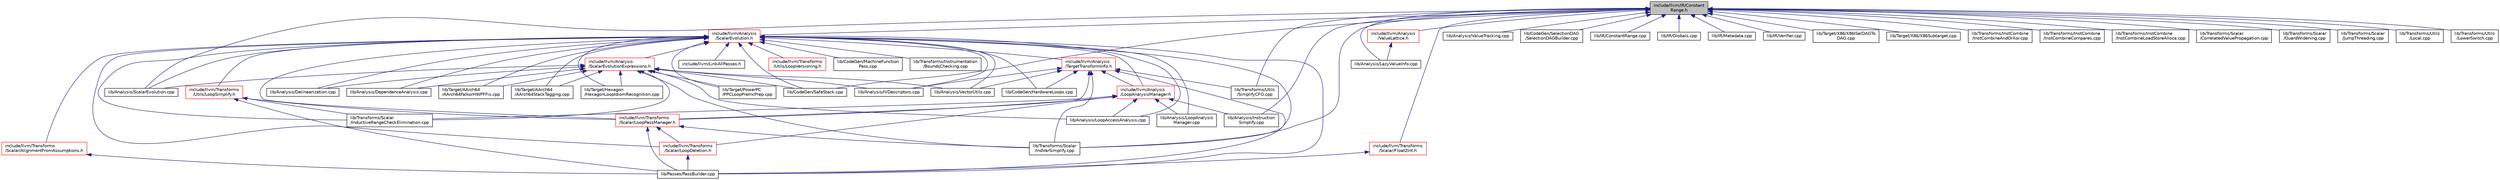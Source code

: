 digraph "include/llvm/IR/ConstantRange.h"
{
 // LATEX_PDF_SIZE
  bgcolor="transparent";
  edge [fontname="Helvetica",fontsize="10",labelfontname="Helvetica",labelfontsize="10"];
  node [fontname="Helvetica",fontsize="10",shape="box"];
  Node1 [label="include/llvm/IR/Constant\lRange.h",height=0.2,width=0.4,color="black", fillcolor="grey75", style="filled", fontcolor="black",tooltip=" "];
  Node1 -> Node2 [dir="back",color="midnightblue",fontsize="10",style="solid",fontname="Helvetica"];
  Node2 [label="include/llvm/Analysis\l/ScalarEvolution.h",height=0.2,width=0.4,color="red",URL="$ScalarEvolution_8h.html",tooltip=" "];
  Node2 -> Node3 [dir="back",color="midnightblue",fontsize="10",style="solid",fontname="Helvetica"];
  Node3 [label="include/llvm/Analysis\l/LoopAnalysisManager.h",height=0.2,width=0.4,color="red",URL="$LoopAnalysisManager_8h.html",tooltip="This header provides classes for managing per-loop analyses."];
  Node3 -> Node100 [dir="back",color="midnightblue",fontsize="10",style="solid",fontname="Helvetica"];
  Node100 [label="include/llvm/Transforms\l/Scalar/LoopDeletion.h",height=0.2,width=0.4,color="red",URL="$LoopDeletion_8h.html",tooltip=" "];
  Node100 -> Node6 [dir="back",color="midnightblue",fontsize="10",style="solid",fontname="Helvetica"];
  Node6 [label="lib/Passes/PassBuilder.cpp",height=0.2,width=0.4,color="black",URL="$PassBuilder_8cpp.html",tooltip="This file provides the implementation of the PassBuilder based on our static pass registry as well as..."];
  Node3 -> Node105 [dir="back",color="midnightblue",fontsize="10",style="solid",fontname="Helvetica"];
  Node105 [label="include/llvm/Transforms\l/Scalar/LoopPassManager.h",height=0.2,width=0.4,color="red",URL="$LoopPassManager_8h.html",tooltip="This header provides classes for managing a pipeline of passes over loops in LLVM IR."];
  Node105 -> Node100 [dir="back",color="midnightblue",fontsize="10",style="solid",fontname="Helvetica"];
  Node105 -> Node6 [dir="back",color="midnightblue",fontsize="10",style="solid",fontname="Helvetica"];
  Node105 -> Node99 [dir="back",color="midnightblue",fontsize="10",style="solid",fontname="Helvetica"];
  Node99 [label="lib/Transforms/Scalar\l/IndVarSimplify.cpp",height=0.2,width=0.4,color="black",URL="$IndVarSimplify_8cpp.html",tooltip=" "];
  Node3 -> Node58 [dir="back",color="midnightblue",fontsize="10",style="solid",fontname="Helvetica"];
  Node58 [label="lib/Analysis/Instruction\lSimplify.cpp",height=0.2,width=0.4,color="black",URL="$InstructionSimplify_8cpp.html",tooltip=" "];
  Node3 -> Node59 [dir="back",color="midnightblue",fontsize="10",style="solid",fontname="Helvetica"];
  Node59 [label="lib/Analysis/LoopAccessAnalysis.cpp",height=0.2,width=0.4,color="black",URL="$LoopAccessAnalysis_8cpp.html",tooltip=" "];
  Node3 -> Node134 [dir="back",color="midnightblue",fontsize="10",style="solid",fontname="Helvetica"];
  Node134 [label="lib/Analysis/LoopAnalysis\lManager.cpp",height=0.2,width=0.4,color="black",URL="$LoopAnalysisManager_8cpp.html",tooltip=" "];
  Node3 -> Node111 [dir="back",color="midnightblue",fontsize="10",style="solid",fontname="Helvetica"];
  Node111 [label="lib/Transforms/Scalar\l/InductiveRangeCheckElimination.cpp",height=0.2,width=0.4,color="black",URL="$InductiveRangeCheckElimination_8cpp.html",tooltip=" "];
  Node2 -> Node137 [dir="back",color="midnightblue",fontsize="10",style="solid",fontname="Helvetica"];
  Node137 [label="include/llvm/Analysis\l/ScalarEvolutionExpressions.h",height=0.2,width=0.4,color="red",URL="$ScalarEvolutionExpressions_8h.html",tooltip=" "];
  Node137 -> Node160 [dir="back",color="midnightblue",fontsize="10",style="solid",fontname="Helvetica"];
  Node160 [label="lib/Analysis/Delinearization.cpp",height=0.2,width=0.4,color="black",URL="$Delinearization_8cpp.html",tooltip=" "];
  Node137 -> Node161 [dir="back",color="midnightblue",fontsize="10",style="solid",fontname="Helvetica"];
  Node161 [label="lib/Analysis/DependenceAnalysis.cpp",height=0.2,width=0.4,color="black",URL="$DependenceAnalysis_8cpp.html",tooltip=" "];
  Node137 -> Node143 [dir="back",color="midnightblue",fontsize="10",style="solid",fontname="Helvetica"];
  Node143 [label="lib/Analysis/IVDescriptors.cpp",height=0.2,width=0.4,color="black",URL="$IVDescriptors_8cpp.html",tooltip=" "];
  Node137 -> Node59 [dir="back",color="midnightblue",fontsize="10",style="solid",fontname="Helvetica"];
  Node137 -> Node163 [dir="back",color="midnightblue",fontsize="10",style="solid",fontname="Helvetica"];
  Node163 [label="lib/Analysis/ScalarEvolution.cpp",height=0.2,width=0.4,color="black",URL="$ScalarEvolution_8cpp.html",tooltip=" "];
  Node137 -> Node60 [dir="back",color="midnightblue",fontsize="10",style="solid",fontname="Helvetica"];
  Node60 [label="lib/Analysis/VectorUtils.cpp",height=0.2,width=0.4,color="black",URL="$VectorUtils_8cpp.html",tooltip=" "];
  Node137 -> Node165 [dir="back",color="midnightblue",fontsize="10",style="solid",fontname="Helvetica"];
  Node165 [label="lib/CodeGen/SafeStack.cpp",height=0.2,width=0.4,color="black",URL="$SafeStack_8cpp.html",tooltip=" "];
  Node137 -> Node166 [dir="back",color="midnightblue",fontsize="10",style="solid",fontname="Helvetica"];
  Node166 [label="lib/Target/AArch64\l/AArch64FalkorHWPFFix.cpp",height=0.2,width=0.4,color="black",URL="$AArch64FalkorHWPFFix_8cpp.html",tooltip=" "];
  Node137 -> Node167 [dir="back",color="midnightblue",fontsize="10",style="solid",fontname="Helvetica"];
  Node167 [label="lib/Target/AArch64\l/AArch64StackTagging.cpp",height=0.2,width=0.4,color="black",URL="$AArch64StackTagging_8cpp.html",tooltip=" "];
  Node137 -> Node152 [dir="back",color="midnightblue",fontsize="10",style="solid",fontname="Helvetica"];
  Node152 [label="lib/Target/Hexagon\l/HexagonLoopIdiomRecognition.cpp",height=0.2,width=0.4,color="black",URL="$HexagonLoopIdiomRecognition_8cpp.html",tooltip=" "];
  Node137 -> Node153 [dir="back",color="midnightblue",fontsize="10",style="solid",fontname="Helvetica"];
  Node153 [label="lib/Target/PowerPC\l/PPCLoopPreIncPrep.cpp",height=0.2,width=0.4,color="black",URL="$PPCLoopPreIncPrep_8cpp.html",tooltip=" "];
  Node137 -> Node99 [dir="back",color="midnightblue",fontsize="10",style="solid",fontname="Helvetica"];
  Node137 -> Node111 [dir="back",color="midnightblue",fontsize="10",style="solid",fontname="Helvetica"];
  Node2 -> Node172 [dir="back",color="midnightblue",fontsize="10",style="solid",fontname="Helvetica"];
  Node172 [label="include/llvm/Analysis\l/TargetTransformInfo.h",height=0.2,width=0.4,color="red",URL="$TargetTransformInfo_8h.html",tooltip="This pass exposes codegen information to IR-level passes."];
  Node172 -> Node3 [dir="back",color="midnightblue",fontsize="10",style="solid",fontname="Helvetica"];
  Node172 -> Node105 [dir="back",color="midnightblue",fontsize="10",style="solid",fontname="Helvetica"];
  Node172 -> Node143 [dir="back",color="midnightblue",fontsize="10",style="solid",fontname="Helvetica"];
  Node172 -> Node60 [dir="back",color="midnightblue",fontsize="10",style="solid",fontname="Helvetica"];
  Node172 -> Node151 [dir="back",color="midnightblue",fontsize="10",style="solid",fontname="Helvetica"];
  Node151 [label="lib/CodeGen/HardwareLoops.cpp",height=0.2,width=0.4,color="black",URL="$HardwareLoops_8cpp.html",tooltip="Insert hardware loop intrinsics into loops which are deemed profitable by the target,..."];
  Node172 -> Node6 [dir="back",color="midnightblue",fontsize="10",style="solid",fontname="Helvetica"];
  Node172 -> Node99 [dir="back",color="midnightblue",fontsize="10",style="solid",fontname="Helvetica"];
  Node172 -> Node277 [dir="back",color="midnightblue",fontsize="10",style="solid",fontname="Helvetica"];
  Node277 [label="lib/Transforms/Utils\l/SimplifyCFG.cpp",height=0.2,width=0.4,color="black",URL="$SimplifyCFG_8cpp.html",tooltip=" "];
  Node2 -> Node141 [dir="back",color="midnightblue",fontsize="10",style="solid",fontname="Helvetica"];
  Node141 [label="include/llvm/LinkAllPasses.h",height=0.2,width=0.4,color="black",URL="$LinkAllPasses_8h.html",tooltip=" "];
  Node2 -> Node278 [dir="back",color="midnightblue",fontsize="10",style="solid",fontname="Helvetica"];
  Node278 [label="include/llvm/Transforms\l/Scalar/AlignmentFromAssumptions.h",height=0.2,width=0.4,color="red",URL="$AlignmentFromAssumptions_8h.html",tooltip=" "];
  Node278 -> Node6 [dir="back",color="midnightblue",fontsize="10",style="solid",fontname="Helvetica"];
  Node2 -> Node100 [dir="back",color="midnightblue",fontsize="10",style="solid",fontname="Helvetica"];
  Node2 -> Node105 [dir="back",color="midnightblue",fontsize="10",style="solid",fontname="Helvetica"];
  Node2 -> Node279 [dir="back",color="midnightblue",fontsize="10",style="solid",fontname="Helvetica"];
  Node279 [label="include/llvm/Transforms\l/Utils/LoopSimplify.h",height=0.2,width=0.4,color="red",URL="$LoopSimplify_8h.html",tooltip=" "];
  Node279 -> Node105 [dir="back",color="midnightblue",fontsize="10",style="solid",fontname="Helvetica"];
  Node279 -> Node6 [dir="back",color="midnightblue",fontsize="10",style="solid",fontname="Helvetica"];
  Node279 -> Node111 [dir="back",color="midnightblue",fontsize="10",style="solid",fontname="Helvetica"];
  Node2 -> Node89 [dir="back",color="midnightblue",fontsize="10",style="solid",fontname="Helvetica"];
  Node89 [label="include/llvm/Transforms\l/Utils/LoopVersioning.h",height=0.2,width=0.4,color="red",URL="$LoopVersioning_8h.html",tooltip=" "];
  Node2 -> Node160 [dir="back",color="midnightblue",fontsize="10",style="solid",fontname="Helvetica"];
  Node2 -> Node161 [dir="back",color="midnightblue",fontsize="10",style="solid",fontname="Helvetica"];
  Node2 -> Node143 [dir="back",color="midnightblue",fontsize="10",style="solid",fontname="Helvetica"];
  Node2 -> Node59 [dir="back",color="midnightblue",fontsize="10",style="solid",fontname="Helvetica"];
  Node2 -> Node134 [dir="back",color="midnightblue",fontsize="10",style="solid",fontname="Helvetica"];
  Node2 -> Node163 [dir="back",color="midnightblue",fontsize="10",style="solid",fontname="Helvetica"];
  Node2 -> Node60 [dir="back",color="midnightblue",fontsize="10",style="solid",fontname="Helvetica"];
  Node2 -> Node151 [dir="back",color="midnightblue",fontsize="10",style="solid",fontname="Helvetica"];
  Node2 -> Node9 [dir="back",color="midnightblue",fontsize="10",style="solid",fontname="Helvetica"];
  Node9 [label="lib/CodeGen/MachineFunction\lPass.cpp",height=0.2,width=0.4,color="black",URL="$MachineFunctionPass_8cpp.html",tooltip=" "];
  Node2 -> Node165 [dir="back",color="midnightblue",fontsize="10",style="solid",fontname="Helvetica"];
  Node2 -> Node6 [dir="back",color="midnightblue",fontsize="10",style="solid",fontname="Helvetica"];
  Node2 -> Node166 [dir="back",color="midnightblue",fontsize="10",style="solid",fontname="Helvetica"];
  Node2 -> Node167 [dir="back",color="midnightblue",fontsize="10",style="solid",fontname="Helvetica"];
  Node2 -> Node152 [dir="back",color="midnightblue",fontsize="10",style="solid",fontname="Helvetica"];
  Node2 -> Node153 [dir="back",color="midnightblue",fontsize="10",style="solid",fontname="Helvetica"];
  Node2 -> Node280 [dir="back",color="midnightblue",fontsize="10",style="solid",fontname="Helvetica"];
  Node280 [label="lib/Transforms/Instrumentation\l/BoundsChecking.cpp",height=0.2,width=0.4,color="black",URL="$BoundsChecking_8cpp.html",tooltip=" "];
  Node2 -> Node99 [dir="back",color="midnightblue",fontsize="10",style="solid",fontname="Helvetica"];
  Node2 -> Node111 [dir="back",color="midnightblue",fontsize="10",style="solid",fontname="Helvetica"];
  Node1 -> Node282 [dir="back",color="midnightblue",fontsize="10",style="solid",fontname="Helvetica"];
  Node282 [label="include/llvm/Analysis\l/ValueLattice.h",height=0.2,width=0.4,color="red",URL="$ValueLattice_8h.html",tooltip=" "];
  Node282 -> Node283 [dir="back",color="midnightblue",fontsize="10",style="solid",fontname="Helvetica"];
  Node283 [label="lib/Analysis/LazyValueInfo.cpp",height=0.2,width=0.4,color="black",URL="$LazyValueInfo_8cpp.html",tooltip=" "];
  Node1 -> Node286 [dir="back",color="midnightblue",fontsize="10",style="solid",fontname="Helvetica"];
  Node286 [label="include/llvm/Transforms\l/Scalar/Float2Int.h",height=0.2,width=0.4,color="red",URL="$Float2Int_8h.html",tooltip=" "];
  Node286 -> Node6 [dir="back",color="midnightblue",fontsize="10",style="solid",fontname="Helvetica"];
  Node1 -> Node58 [dir="back",color="midnightblue",fontsize="10",style="solid",fontname="Helvetica"];
  Node1 -> Node283 [dir="back",color="midnightblue",fontsize="10",style="solid",fontname="Helvetica"];
  Node1 -> Node163 [dir="back",color="midnightblue",fontsize="10",style="solid",fontname="Helvetica"];
  Node1 -> Node288 [dir="back",color="midnightblue",fontsize="10",style="solid",fontname="Helvetica"];
  Node288 [label="lib/Analysis/ValueTracking.cpp",height=0.2,width=0.4,color="black",URL="$ValueTracking_8cpp.html",tooltip=" "];
  Node1 -> Node165 [dir="back",color="midnightblue",fontsize="10",style="solid",fontname="Helvetica"];
  Node1 -> Node62 [dir="back",color="midnightblue",fontsize="10",style="solid",fontname="Helvetica"];
  Node62 [label="lib/CodeGen/SelectionDAG\l/SelectionDAGBuilder.cpp",height=0.2,width=0.4,color="black",URL="$SelectionDAGBuilder_8cpp.html",tooltip=" "];
  Node1 -> Node289 [dir="back",color="midnightblue",fontsize="10",style="solid",fontname="Helvetica"];
  Node289 [label="lib/IR/ConstantRange.cpp",height=0.2,width=0.4,color="black",URL="$ConstantRange_8cpp.html",tooltip=" "];
  Node1 -> Node290 [dir="back",color="midnightblue",fontsize="10",style="solid",fontname="Helvetica"];
  Node290 [label="lib/IR/Globals.cpp",height=0.2,width=0.4,color="black",URL="$Globals_8cpp.html",tooltip=" "];
  Node1 -> Node291 [dir="back",color="midnightblue",fontsize="10",style="solid",fontname="Helvetica"];
  Node291 [label="lib/IR/Metadata.cpp",height=0.2,width=0.4,color="black",URL="$Metadata_8cpp.html",tooltip=" "];
  Node1 -> Node292 [dir="back",color="midnightblue",fontsize="10",style="solid",fontname="Helvetica"];
  Node292 [label="lib/IR/Verifier.cpp",height=0.2,width=0.4,color="black",URL="$Verifier_8cpp.html",tooltip=" "];
  Node1 -> Node243 [dir="back",color="midnightblue",fontsize="10",style="solid",fontname="Helvetica"];
  Node243 [label="lib/Target/X86/X86ISelDAGTo\lDAG.cpp",height=0.2,width=0.4,color="black",URL="$X86ISelDAGToDAG_8cpp.html",tooltip=" "];
  Node1 -> Node248 [dir="back",color="midnightblue",fontsize="10",style="solid",fontname="Helvetica"];
  Node248 [label="lib/Target/X86/X86Subtarget.cpp",height=0.2,width=0.4,color="black",URL="$X86Subtarget_8cpp.html",tooltip=" "];
  Node1 -> Node293 [dir="back",color="midnightblue",fontsize="10",style="solid",fontname="Helvetica"];
  Node293 [label="lib/Transforms/InstCombine\l/InstCombineAndOrXor.cpp",height=0.2,width=0.4,color="black",URL="$InstCombineAndOrXor_8cpp.html",tooltip=" "];
  Node1 -> Node294 [dir="back",color="midnightblue",fontsize="10",style="solid",fontname="Helvetica"];
  Node294 [label="lib/Transforms/InstCombine\l/InstCombineCompares.cpp",height=0.2,width=0.4,color="black",URL="$InstCombineCompares_8cpp.html",tooltip=" "];
  Node1 -> Node295 [dir="back",color="midnightblue",fontsize="10",style="solid",fontname="Helvetica"];
  Node295 [label="lib/Transforms/InstCombine\l/InstCombineLoadStoreAlloca.cpp",height=0.2,width=0.4,color="black",URL="$InstCombineLoadStoreAlloca_8cpp.html",tooltip=" "];
  Node1 -> Node296 [dir="back",color="midnightblue",fontsize="10",style="solid",fontname="Helvetica"];
  Node296 [label="lib/Transforms/Scalar\l/CorrelatedValuePropagation.cpp",height=0.2,width=0.4,color="black",URL="$CorrelatedValuePropagation_8cpp.html",tooltip=" "];
  Node1 -> Node109 [dir="back",color="midnightblue",fontsize="10",style="solid",fontname="Helvetica"];
  Node109 [label="lib/Transforms/Scalar\l/GuardWidening.cpp",height=0.2,width=0.4,color="black",URL="$GuardWidening_8cpp.html",tooltip=" "];
  Node1 -> Node99 [dir="back",color="midnightblue",fontsize="10",style="solid",fontname="Helvetica"];
  Node1 -> Node297 [dir="back",color="midnightblue",fontsize="10",style="solid",fontname="Helvetica"];
  Node297 [label="lib/Transforms/Scalar\l/JumpThreading.cpp",height=0.2,width=0.4,color="black",URL="$JumpThreading_8cpp.html",tooltip=" "];
  Node1 -> Node70 [dir="back",color="midnightblue",fontsize="10",style="solid",fontname="Helvetica"];
  Node70 [label="lib/Transforms/Utils\l/Local.cpp",height=0.2,width=0.4,color="black",URL="$Local_8cpp.html",tooltip=" "];
  Node1 -> Node298 [dir="back",color="midnightblue",fontsize="10",style="solid",fontname="Helvetica"];
  Node298 [label="lib/Transforms/Utils\l/LowerSwitch.cpp",height=0.2,width=0.4,color="black",URL="$LowerSwitch_8cpp.html",tooltip=" "];
  Node1 -> Node277 [dir="back",color="midnightblue",fontsize="10",style="solid",fontname="Helvetica"];
}
